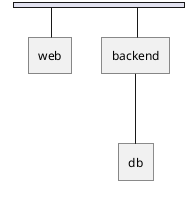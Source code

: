 {
  "sha1": "3umyb066itbfza4yd1hhxt3jrcwfjyi",
  "insertion": {
    "when": "2024-05-30T20:48:20.366Z",
    "url": "https://forum.plantuml.net/14589/possible-bug-in-nwdiag",
    "user": "plantuml@gmail.com"
  }
}
@startuml
nwdiag {

  network {
    web;
    backend;
  }

  backend -- db;
}
@enduml
